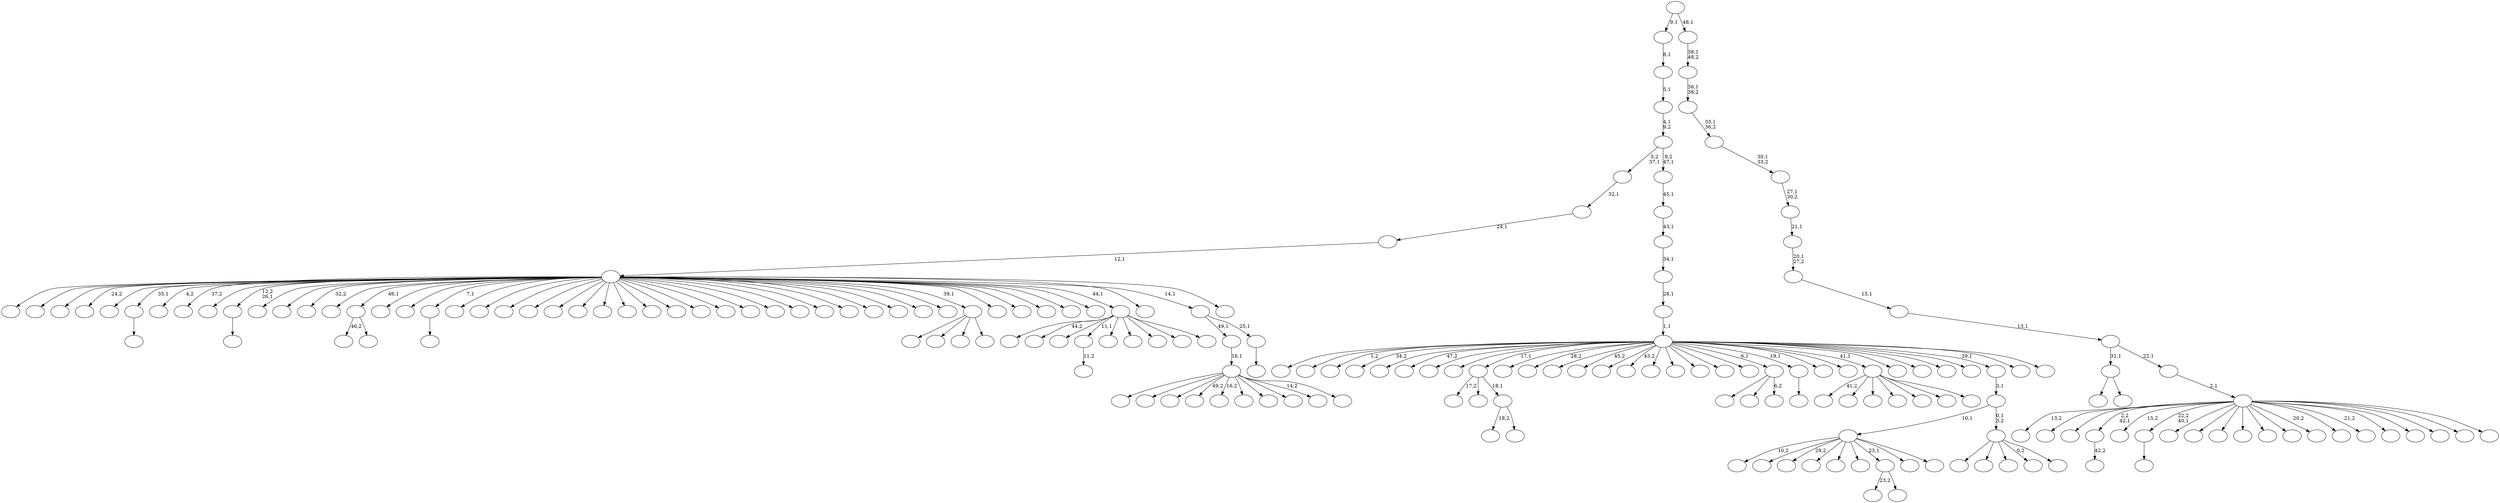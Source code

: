 digraph T {
	200 [label=""]
	199 [label=""]
	198 [label=""]
	197 [label=""]
	196 [label=""]
	195 [label=""]
	194 [label=""]
	193 [label=""]
	192 [label=""]
	191 [label=""]
	190 [label=""]
	189 [label=""]
	188 [label=""]
	187 [label=""]
	186 [label=""]
	185 [label=""]
	184 [label=""]
	183 [label=""]
	182 [label=""]
	181 [label=""]
	180 [label=""]
	179 [label=""]
	178 [label=""]
	177 [label=""]
	176 [label=""]
	175 [label=""]
	174 [label=""]
	173 [label=""]
	172 [label=""]
	171 [label=""]
	170 [label=""]
	169 [label=""]
	168 [label=""]
	167 [label=""]
	166 [label=""]
	165 [label=""]
	164 [label=""]
	163 [label=""]
	162 [label=""]
	161 [label=""]
	160 [label=""]
	159 [label=""]
	158 [label=""]
	157 [label=""]
	156 [label=""]
	155 [label=""]
	154 [label=""]
	153 [label=""]
	152 [label=""]
	151 [label=""]
	150 [label=""]
	149 [label=""]
	148 [label=""]
	147 [label=""]
	146 [label=""]
	145 [label=""]
	144 [label=""]
	143 [label=""]
	142 [label=""]
	141 [label=""]
	140 [label=""]
	139 [label=""]
	138 [label=""]
	137 [label=""]
	136 [label=""]
	135 [label=""]
	134 [label=""]
	133 [label=""]
	132 [label=""]
	131 [label=""]
	130 [label=""]
	129 [label=""]
	128 [label=""]
	127 [label=""]
	126 [label=""]
	125 [label=""]
	124 [label=""]
	123 [label=""]
	122 [label=""]
	121 [label=""]
	120 [label=""]
	119 [label=""]
	118 [label=""]
	117 [label=""]
	116 [label=""]
	115 [label=""]
	114 [label=""]
	113 [label=""]
	112 [label=""]
	111 [label=""]
	110 [label=""]
	109 [label=""]
	108 [label=""]
	107 [label=""]
	106 [label=""]
	105 [label=""]
	104 [label=""]
	103 [label=""]
	102 [label=""]
	101 [label=""]
	100 [label=""]
	99 [label=""]
	98 [label=""]
	97 [label=""]
	96 [label=""]
	95 [label=""]
	94 [label=""]
	93 [label=""]
	92 [label=""]
	91 [label=""]
	90 [label=""]
	89 [label=""]
	88 [label=""]
	87 [label=""]
	86 [label=""]
	85 [label=""]
	84 [label=""]
	83 [label=""]
	82 [label=""]
	81 [label=""]
	80 [label=""]
	79 [label=""]
	78 [label=""]
	77 [label=""]
	76 [label=""]
	75 [label=""]
	74 [label=""]
	73 [label=""]
	72 [label=""]
	71 [label=""]
	70 [label=""]
	69 [label=""]
	68 [label=""]
	67 [label=""]
	66 [label=""]
	65 [label=""]
	64 [label=""]
	63 [label=""]
	62 [label=""]
	61 [label=""]
	60 [label=""]
	59 [label=""]
	58 [label=""]
	57 [label=""]
	56 [label=""]
	55 [label=""]
	54 [label=""]
	53 [label=""]
	52 [label=""]
	51 [label=""]
	50 [label=""]
	49 [label=""]
	48 [label=""]
	47 [label=""]
	46 [label=""]
	45 [label=""]
	44 [label=""]
	43 [label=""]
	42 [label=""]
	41 [label=""]
	40 [label=""]
	39 [label=""]
	38 [label=""]
	37 [label=""]
	36 [label=""]
	35 [label=""]
	34 [label=""]
	33 [label=""]
	32 [label=""]
	31 [label=""]
	30 [label=""]
	29 [label=""]
	28 [label=""]
	27 [label=""]
	26 [label=""]
	25 [label=""]
	24 [label=""]
	23 [label=""]
	22 [label=""]
	21 [label=""]
	20 [label=""]
	19 [label=""]
	18 [label=""]
	17 [label=""]
	16 [label=""]
	15 [label=""]
	14 [label=""]
	13 [label=""]
	12 [label=""]
	11 [label=""]
	10 [label=""]
	9 [label=""]
	8 [label=""]
	7 [label=""]
	6 [label=""]
	5 [label=""]
	4 [label=""]
	3 [label=""]
	2 [label=""]
	1 [label=""]
	0 [label=""]
	175 -> 176 [label=""]
	160 -> 161 [label=""]
	158 -> 159 [label="42,2"]
	153 -> 154 [label=""]
	151 -> 200 [label="18,2"]
	151 -> 152 [label=""]
	150 -> 195 [label="17,2"]
	150 -> 191 [label=""]
	150 -> 151 [label="18,1"]
	143 -> 182 [label="46,2"]
	143 -> 144 [label=""]
	141 -> 142 [label="11,2"]
	136 -> 137 [label=""]
	81 -> 184 [label=""]
	81 -> 107 [label=""]
	81 -> 82 [label="6,2"]
	79 -> 140 [label="23,2"]
	79 -> 80 [label=""]
	77 -> 78 [label=""]
	67 -> 197 [label="41,2"]
	67 -> 183 [label=""]
	67 -> 169 [label=""]
	67 -> 166 [label=""]
	67 -> 112 [label=""]
	67 -> 100 [label=""]
	67 -> 68 [label=""]
	59 -> 177 [label=""]
	59 -> 98 [label=""]
	59 -> 83 [label=""]
	59 -> 60 [label=""]
	47 -> 198 [label="10,2"]
	47 -> 194 [label=""]
	47 -> 173 [label="29,2"]
	47 -> 162 [label=""]
	47 -> 126 [label=""]
	47 -> 105 [label=""]
	47 -> 79 [label="23,1"]
	47 -> 58 [label=""]
	47 -> 48 [label=""]
	44 -> 148 [label=""]
	44 -> 132 [label=""]
	44 -> 63 [label=""]
	44 -> 55 [label="0,2"]
	44 -> 45 [label=""]
	43 -> 47 [label="10,1"]
	43 -> 44 [label="0,1\n3,2"]
	42 -> 43 [label="3,1"]
	40 -> 196 [label=""]
	40 -> 170 [label=""]
	40 -> 149 [label=""]
	40 -> 109 [label="49,2"]
	40 -> 101 [label="16,2"]
	40 -> 91 [label=""]
	40 -> 64 [label=""]
	40 -> 57 [label=""]
	40 -> 49 [label="14,2"]
	40 -> 41 [label=""]
	39 -> 40 [label="16,1"]
	37 -> 192 [label=""]
	37 -> 164 [label="44,2"]
	37 -> 147 [label=""]
	37 -> 141 [label="11,1"]
	37 -> 120 [label=""]
	37 -> 76 [label=""]
	37 -> 75 [label=""]
	37 -> 72 [label=""]
	37 -> 38 [label=""]
	34 -> 35 [label=""]
	33 -> 39 [label="49,1"]
	33 -> 34 [label="25,1"]
	31 -> 193 [label=""]
	31 -> 190 [label=""]
	31 -> 181 [label=""]
	31 -> 179 [label="24,2"]
	31 -> 178 [label=""]
	31 -> 175 [label="35,1"]
	31 -> 171 [label="4,2"]
	31 -> 167 [label="37,2"]
	31 -> 163 [label=""]
	31 -> 160 [label="12,2\n26,1"]
	31 -> 157 [label=""]
	31 -> 155 [label=""]
	31 -> 146 [label="32,2"]
	31 -> 145 [label=""]
	31 -> 143 [label="46,1"]
	31 -> 139 [label=""]
	31 -> 138 [label=""]
	31 -> 136 [label="7,1"]
	31 -> 134 [label=""]
	31 -> 133 [label=""]
	31 -> 131 [label=""]
	31 -> 130 [label=""]
	31 -> 123 [label=""]
	31 -> 119 [label=""]
	31 -> 117 [label=""]
	31 -> 115 [label=""]
	31 -> 110 [label=""]
	31 -> 106 [label=""]
	31 -> 103 [label=""]
	31 -> 102 [label=""]
	31 -> 97 [label=""]
	31 -> 94 [label=""]
	31 -> 92 [label=""]
	31 -> 86 [label=""]
	31 -> 85 [label=""]
	31 -> 84 [label=""]
	31 -> 74 [label=""]
	31 -> 69 [label=""]
	31 -> 62 [label=""]
	31 -> 59 [label="39,1"]
	31 -> 56 [label=""]
	31 -> 54 [label=""]
	31 -> 51 [label=""]
	31 -> 50 [label=""]
	31 -> 46 [label=""]
	31 -> 37 [label="44,1"]
	31 -> 36 [label=""]
	31 -> 33 [label="14,1"]
	31 -> 32 [label=""]
	30 -> 31 [label="12,1"]
	29 -> 30 [label="24,1"]
	28 -> 29 [label="32,1"]
	25 -> 118 [label=""]
	25 -> 26 [label=""]
	23 -> 199 [label=""]
	23 -> 186 [label=""]
	23 -> 185 [label="1,2"]
	23 -> 180 [label="34,2"]
	23 -> 174 [label=""]
	23 -> 172 [label="47,2"]
	23 -> 168 [label=""]
	23 -> 165 [label=""]
	23 -> 150 [label="17,1"]
	23 -> 135 [label=""]
	23 -> 129 [label="28,2"]
	23 -> 128 [label=""]
	23 -> 124 [label="45,2"]
	23 -> 122 [label=""]
	23 -> 121 [label="43,2"]
	23 -> 116 [label=""]
	23 -> 104 [label=""]
	23 -> 96 [label=""]
	23 -> 90 [label=""]
	23 -> 89 [label=""]
	23 -> 81 [label="6,1"]
	23 -> 77 [label="19,1"]
	23 -> 73 [label=""]
	23 -> 71 [label=""]
	23 -> 67 [label="41,1"]
	23 -> 66 [label=""]
	23 -> 65 [label=""]
	23 -> 53 [label=""]
	23 -> 52 [label=""]
	23 -> 42 [label="29,1"]
	23 -> 27 [label=""]
	23 -> 24 [label=""]
	22 -> 23 [label="1,1"]
	21 -> 22 [label="28,1"]
	20 -> 21 [label="34,1"]
	19 -> 20 [label="43,1"]
	18 -> 19 [label="45,1"]
	17 -> 28 [label="5,2\n37,1"]
	17 -> 18 [label="8,2\n47,1"]
	16 -> 17 [label="4,1\n9,2"]
	15 -> 16 [label="5,1"]
	14 -> 15 [label="8,1"]
	12 -> 189 [label="13,2"]
	12 -> 188 [label=""]
	12 -> 187 [label=""]
	12 -> 158 [label="2,2\n42,1"]
	12 -> 156 [label="15,2"]
	12 -> 153 [label="22,2\n40,1"]
	12 -> 127 [label=""]
	12 -> 125 [label=""]
	12 -> 114 [label=""]
	12 -> 113 [label=""]
	12 -> 111 [label=""]
	12 -> 108 [label=""]
	12 -> 99 [label="20,2"]
	12 -> 95 [label=""]
	12 -> 93 [label="21,2"]
	12 -> 88 [label=""]
	12 -> 87 [label=""]
	12 -> 70 [label=""]
	12 -> 61 [label=""]
	12 -> 13 [label=""]
	11 -> 12 [label="2,1"]
	10 -> 25 [label="31,1"]
	10 -> 11 [label="22,1"]
	9 -> 10 [label="13,1"]
	8 -> 9 [label="15,1"]
	7 -> 8 [label="20,1\n27,2"]
	6 -> 7 [label="21,1"]
	5 -> 6 [label="27,1\n30,2"]
	4 -> 5 [label="30,1\n33,2"]
	3 -> 4 [label="33,1\n36,2"]
	2 -> 3 [label="36,1\n38,2"]
	1 -> 2 [label="38,1\n48,2"]
	0 -> 14 [label="9,1"]
	0 -> 1 [label="48,1"]
}
